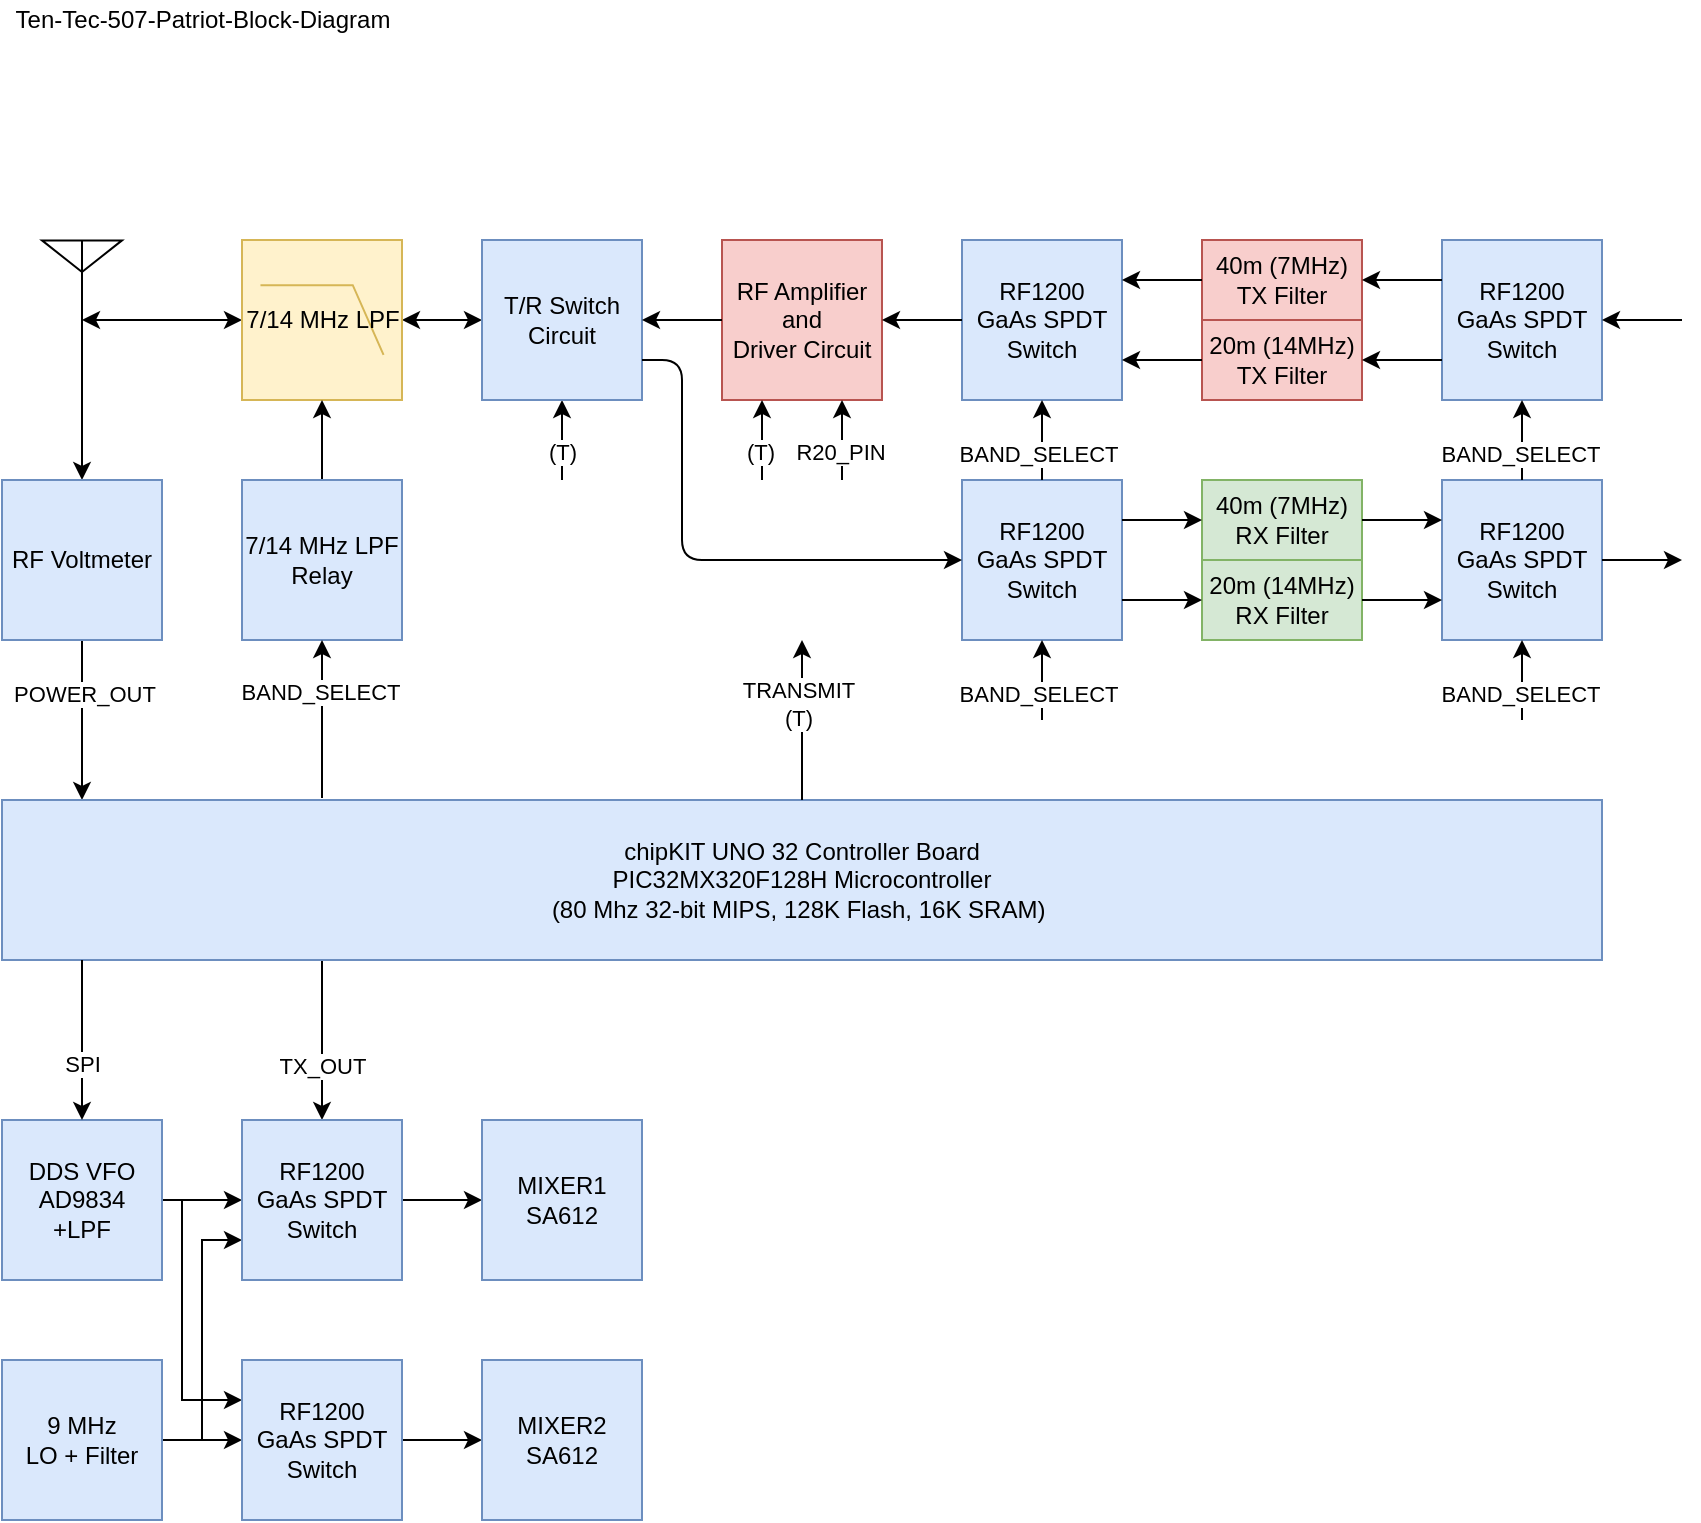 <mxfile version="14.6.9" type="github">
  <diagram id="lwmpdMCQCdkWiJBuIXJP" name="Page-1">
    <mxGraphModel dx="744" dy="422" grid="1" gridSize="10" guides="1" tooltips="1" connect="1" arrows="1" fold="1" page="1" pageScale="1" pageWidth="1100" pageHeight="850" math="0" shadow="0">
      <root>
        <mxCell id="0" />
        <mxCell id="1" parent="0" />
        <mxCell id="XAT848HMKwNp6zP7uulu-6" style="edgeStyle=orthogonalEdgeStyle;rounded=0;orthogonalLoop=1;jettySize=auto;html=1;exitX=0.5;exitY=1;exitDx=0;exitDy=0;exitPerimeter=0;entryX=0;entryY=0.5;entryDx=0;entryDy=0;entryPerimeter=0;startArrow=classic;startFill=1;" parent="1" source="XAT848HMKwNp6zP7uulu-4" target="XAT848HMKwNp6zP7uulu-5" edge="1">
          <mxGeometry relative="1" as="geometry">
            <Array as="points">
              <mxPoint x="120" y="200" />
              <mxPoint x="120" y="200" />
            </Array>
          </mxGeometry>
        </mxCell>
        <mxCell id="XAT848HMKwNp6zP7uulu-10" style="edgeStyle=orthogonalEdgeStyle;rounded=0;orthogonalLoop=1;jettySize=auto;html=1;exitX=0.5;exitY=1;exitDx=0;exitDy=0;exitPerimeter=0;entryX=0.5;entryY=0;entryDx=0;entryDy=0;startArrow=none;startFill=0;" parent="1" source="XAT848HMKwNp6zP7uulu-4" target="XAT848HMKwNp6zP7uulu-9" edge="1">
          <mxGeometry relative="1" as="geometry" />
        </mxCell>
        <mxCell id="XAT848HMKwNp6zP7uulu-4" value="" style="verticalLabelPosition=bottom;shadow=0;dashed=0;align=center;html=1;verticalAlign=top;shape=mxgraph.electrical.radio.aerial_-_antenna_2;" parent="1" vertex="1">
          <mxGeometry x="60" y="160" width="40" height="40" as="geometry" />
        </mxCell>
        <mxCell id="F5wr1Wprie8iEJpr7TkK-6" style="edgeStyle=orthogonalEdgeStyle;rounded=0;orthogonalLoop=1;jettySize=auto;html=1;exitX=1;exitY=0.5;exitDx=0;exitDy=0;exitPerimeter=0;entryX=0;entryY=0.444;entryDx=0;entryDy=0;entryPerimeter=0;startArrow=classic;startFill=1;" parent="1" source="XAT848HMKwNp6zP7uulu-5" edge="1">
          <mxGeometry relative="1" as="geometry">
            <mxPoint x="280" y="200" as="targetPoint" />
          </mxGeometry>
        </mxCell>
        <mxCell id="XAT848HMKwNp6zP7uulu-5" value="7/14 MHz LPF" style="verticalLabelPosition=middle;shadow=0;dashed=0;align=center;html=1;verticalAlign=middle;shape=mxgraph.electrical.logic_gates.lowpass_filter;labelPosition=center;fillColor=#fff2cc;strokeColor=#d6b656;" parent="1" vertex="1">
          <mxGeometry x="160" y="160" width="80" height="80" as="geometry" />
        </mxCell>
        <mxCell id="XAT848HMKwNp6zP7uulu-8" style="edgeStyle=orthogonalEdgeStyle;rounded=0;orthogonalLoop=1;jettySize=auto;html=1;exitX=0.5;exitY=0;exitDx=0;exitDy=0;entryX=0.5;entryY=1;entryDx=0;entryDy=0;entryPerimeter=0;startArrow=none;startFill=0;" parent="1" source="XAT848HMKwNp6zP7uulu-7" target="XAT848HMKwNp6zP7uulu-5" edge="1">
          <mxGeometry relative="1" as="geometry" />
        </mxCell>
        <mxCell id="XAT848HMKwNp6zP7uulu-7" value="7/14 MHz LPF&lt;br&gt;Relay" style="rounded=0;whiteSpace=wrap;html=1;fillColor=#dae8fc;strokeColor=#6c8ebf;" parent="1" vertex="1">
          <mxGeometry x="160" y="280" width="80" height="80" as="geometry" />
        </mxCell>
        <mxCell id="F5wr1Wprie8iEJpr7TkK-1" style="edgeStyle=orthogonalEdgeStyle;rounded=0;orthogonalLoop=1;jettySize=auto;html=1;exitX=0.5;exitY=1;exitDx=0;exitDy=0;startArrow=none;startFill=0;" parent="1" source="XAT848HMKwNp6zP7uulu-9" edge="1">
          <mxGeometry relative="1" as="geometry">
            <mxPoint x="80" y="440" as="targetPoint" />
          </mxGeometry>
        </mxCell>
        <mxCell id="F5wr1Wprie8iEJpr7TkK-4" value="POWER_OUT" style="edgeLabel;html=1;align=center;verticalAlign=middle;resizable=0;points=[];" parent="F5wr1Wprie8iEJpr7TkK-1" vertex="1" connectable="0">
          <mxGeometry x="0.245" relative="1" as="geometry">
            <mxPoint y="-23" as="offset" />
          </mxGeometry>
        </mxCell>
        <mxCell id="XAT848HMKwNp6zP7uulu-9" value="RF Voltmeter" style="rounded=0;whiteSpace=wrap;html=1;fillColor=#dae8fc;strokeColor=#6c8ebf;" parent="1" vertex="1">
          <mxGeometry x="40" y="280" width="80" height="80" as="geometry" />
        </mxCell>
        <mxCell id="lkbsZ71UeJXOmE8CEtJe-1" value="chipKIT UNO 32 Controller Board&lt;br&gt;PIC32MX320F128H Microcontroller&lt;br&gt;(80 Mhz 32-bit MIPS,&amp;nbsp;128K Flash, 16K SRAM)&amp;nbsp;" style="rounded=0;whiteSpace=wrap;html=1;fillColor=#dae8fc;strokeColor=#6c8ebf;" parent="1" vertex="1">
          <mxGeometry x="40" y="440" width="800" height="80" as="geometry" />
        </mxCell>
        <mxCell id="F5wr1Wprie8iEJpr7TkK-2" value="" style="endArrow=classic;html=1;entryX=0.5;entryY=1;entryDx=0;entryDy=0;" parent="1" target="XAT848HMKwNp6zP7uulu-7" edge="1">
          <mxGeometry width="50" height="50" relative="1" as="geometry">
            <mxPoint x="200" y="439" as="sourcePoint" />
            <mxPoint x="410" y="330" as="targetPoint" />
          </mxGeometry>
        </mxCell>
        <mxCell id="F5wr1Wprie8iEJpr7TkK-3" value="BAND_SELECT" style="edgeLabel;html=1;align=center;verticalAlign=middle;resizable=0;points=[];" parent="F5wr1Wprie8iEJpr7TkK-2" vertex="1" connectable="0">
          <mxGeometry x="-0.287" y="1" relative="1" as="geometry">
            <mxPoint y="-25" as="offset" />
          </mxGeometry>
        </mxCell>
        <mxCell id="F5wr1Wprie8iEJpr7TkK-8" value="" style="endArrow=classic;html=1;entryX=0.5;entryY=1;entryDx=0;entryDy=0;" parent="1" target="F5wr1Wprie8iEJpr7TkK-9" edge="1">
          <mxGeometry width="50" height="50" relative="1" as="geometry">
            <mxPoint x="320" y="280" as="sourcePoint" />
            <mxPoint x="320" y="250" as="targetPoint" />
          </mxGeometry>
        </mxCell>
        <mxCell id="F5wr1Wprie8iEJpr7TkK-10" value="(T)" style="edgeLabel;html=1;align=center;verticalAlign=middle;resizable=0;points=[];" parent="F5wr1Wprie8iEJpr7TkK-8" vertex="1" connectable="0">
          <mxGeometry x="-0.728" relative="1" as="geometry">
            <mxPoint y="-9" as="offset" />
          </mxGeometry>
        </mxCell>
        <mxCell id="F5wr1Wprie8iEJpr7TkK-9" value="T/R Switch&lt;br&gt;Circuit" style="rounded=0;whiteSpace=wrap;html=1;fillColor=#dae8fc;strokeColor=#6c8ebf;" parent="1" vertex="1">
          <mxGeometry x="280" y="160" width="80" height="80" as="geometry" />
        </mxCell>
        <mxCell id="F5wr1Wprie8iEJpr7TkK-11" value="Ten-Tec-507-Patriot-Block-Diagram" style="text;html=1;resizable=0;autosize=1;align=center;verticalAlign=middle;points=[];fillColor=none;strokeColor=none;rounded=0;" parent="1" vertex="1">
          <mxGeometry x="40" y="40" width="200" height="20" as="geometry" />
        </mxCell>
        <mxCell id="F5wr1Wprie8iEJpr7TkK-12" value="RF Amplifier&lt;br&gt;and&lt;br&gt;Driver Circuit" style="rounded=0;whiteSpace=wrap;html=1;fillColor=#f8cecc;strokeColor=#b85450;" parent="1" vertex="1">
          <mxGeometry x="400" y="160" width="80" height="80" as="geometry" />
        </mxCell>
        <mxCell id="F5wr1Wprie8iEJpr7TkK-13" value="40m (7MHz)&lt;br&gt;TX Filter" style="rounded=0;whiteSpace=wrap;html=1;fillColor=#f8cecc;strokeColor=#b85450;" parent="1" vertex="1">
          <mxGeometry x="640" y="160" width="80" height="40" as="geometry" />
        </mxCell>
        <mxCell id="F5wr1Wprie8iEJpr7TkK-14" value="20m (14MHz)&lt;br&gt;TX Filter" style="rounded=0;whiteSpace=wrap;html=1;fillColor=#f8cecc;strokeColor=#b85450;" parent="1" vertex="1">
          <mxGeometry x="640" y="200" width="80" height="40" as="geometry" />
        </mxCell>
        <mxCell id="F5wr1Wprie8iEJpr7TkK-15" value="40m (7MHz)&lt;br&gt;RX Filter" style="rounded=0;whiteSpace=wrap;html=1;fillColor=#d5e8d4;strokeColor=#82b366;" parent="1" vertex="1">
          <mxGeometry x="640" y="280" width="80" height="40" as="geometry" />
        </mxCell>
        <mxCell id="F5wr1Wprie8iEJpr7TkK-16" value="20m (14MHz)&lt;br&gt;RX Filter" style="rounded=0;whiteSpace=wrap;html=1;fillColor=#d5e8d4;strokeColor=#82b366;" parent="1" vertex="1">
          <mxGeometry x="640" y="320" width="80" height="40" as="geometry" />
        </mxCell>
        <mxCell id="F5wr1Wprie8iEJpr7TkK-17" value="RF1200&lt;br&gt;GaAs&amp;nbsp;SPDT&lt;br&gt;Switch" style="rounded=0;whiteSpace=wrap;html=1;fillColor=#dae8fc;strokeColor=#6c8ebf;" parent="1" vertex="1">
          <mxGeometry x="520" y="160" width="80" height="80" as="geometry" />
        </mxCell>
        <mxCell id="F5wr1Wprie8iEJpr7TkK-18" value="RF1200&lt;br&gt;GaAs&amp;nbsp;SPDT&lt;br&gt;Switch" style="rounded=0;whiteSpace=wrap;html=1;fillColor=#dae8fc;strokeColor=#6c8ebf;" parent="1" vertex="1">
          <mxGeometry x="520" y="280" width="80" height="80" as="geometry" />
        </mxCell>
        <mxCell id="F5wr1Wprie8iEJpr7TkK-19" value="RF1200&lt;br&gt;GaAs&amp;nbsp;SPDT&lt;br&gt;Switch" style="rounded=0;whiteSpace=wrap;html=1;fillColor=#dae8fc;strokeColor=#6c8ebf;" parent="1" vertex="1">
          <mxGeometry x="760" y="160" width="80" height="80" as="geometry" />
        </mxCell>
        <mxCell id="F5wr1Wprie8iEJpr7TkK-20" value="RF1200&lt;br&gt;GaAs&amp;nbsp;SPDT&lt;br&gt;Switch" style="rounded=0;whiteSpace=wrap;html=1;fillColor=#dae8fc;strokeColor=#6c8ebf;" parent="1" vertex="1">
          <mxGeometry x="760" y="280" width="80" height="80" as="geometry" />
        </mxCell>
        <mxCell id="F5wr1Wprie8iEJpr7TkK-21" value="" style="endArrow=classic;html=1;exitX=1;exitY=0.75;exitDx=0;exitDy=0;entryX=0;entryY=0.5;entryDx=0;entryDy=0;" parent="1" source="F5wr1Wprie8iEJpr7TkK-9" target="F5wr1Wprie8iEJpr7TkK-18" edge="1">
          <mxGeometry width="50" height="50" relative="1" as="geometry">
            <mxPoint x="630" y="360" as="sourcePoint" />
            <mxPoint x="680" y="310" as="targetPoint" />
            <Array as="points">
              <mxPoint x="380" y="220" />
              <mxPoint x="380" y="320" />
            </Array>
          </mxGeometry>
        </mxCell>
        <mxCell id="F5wr1Wprie8iEJpr7TkK-22" value="" style="endArrow=classic;html=1;entryX=1;entryY=0.5;entryDx=0;entryDy=0;exitX=0;exitY=0.5;exitDx=0;exitDy=0;" parent="1" source="F5wr1Wprie8iEJpr7TkK-12" target="F5wr1Wprie8iEJpr7TkK-9" edge="1">
          <mxGeometry width="50" height="50" relative="1" as="geometry">
            <mxPoint x="630" y="360" as="sourcePoint" />
            <mxPoint x="680" y="310" as="targetPoint" />
          </mxGeometry>
        </mxCell>
        <mxCell id="F5wr1Wprie8iEJpr7TkK-23" value="" style="endArrow=classic;html=1;entryX=1;entryY=0.5;entryDx=0;entryDy=0;exitX=0;exitY=0.5;exitDx=0;exitDy=0;" parent="1" source="F5wr1Wprie8iEJpr7TkK-17" target="F5wr1Wprie8iEJpr7TkK-12" edge="1">
          <mxGeometry width="50" height="50" relative="1" as="geometry">
            <mxPoint x="410" y="190" as="sourcePoint" />
            <mxPoint x="370" y="190" as="targetPoint" />
          </mxGeometry>
        </mxCell>
        <mxCell id="F5wr1Wprie8iEJpr7TkK-24" value="" style="endArrow=classic;html=1;entryX=1;entryY=0.25;entryDx=0;entryDy=0;exitX=0;exitY=0.5;exitDx=0;exitDy=0;" parent="1" source="F5wr1Wprie8iEJpr7TkK-13" target="F5wr1Wprie8iEJpr7TkK-17" edge="1">
          <mxGeometry width="50" height="50" relative="1" as="geometry">
            <mxPoint x="530" y="210" as="sourcePoint" />
            <mxPoint x="490" y="210" as="targetPoint" />
          </mxGeometry>
        </mxCell>
        <mxCell id="F5wr1Wprie8iEJpr7TkK-25" value="" style="endArrow=classic;html=1;entryX=1;entryY=0.75;entryDx=0;entryDy=0;exitX=0;exitY=0.5;exitDx=0;exitDy=0;" parent="1" source="F5wr1Wprie8iEJpr7TkK-14" target="F5wr1Wprie8iEJpr7TkK-17" edge="1">
          <mxGeometry width="50" height="50" relative="1" as="geometry">
            <mxPoint x="650" y="230" as="sourcePoint" />
            <mxPoint x="610" y="230" as="targetPoint" />
          </mxGeometry>
        </mxCell>
        <mxCell id="F5wr1Wprie8iEJpr7TkK-26" value="" style="endArrow=classic;html=1;entryX=0;entryY=0.5;entryDx=0;entryDy=0;exitX=1;exitY=0.25;exitDx=0;exitDy=0;" parent="1" source="F5wr1Wprie8iEJpr7TkK-18" target="F5wr1Wprie8iEJpr7TkK-15" edge="1">
          <mxGeometry width="50" height="50" relative="1" as="geometry">
            <mxPoint x="630" y="360" as="sourcePoint" />
            <mxPoint x="680" y="310" as="targetPoint" />
          </mxGeometry>
        </mxCell>
        <mxCell id="F5wr1Wprie8iEJpr7TkK-27" value="" style="endArrow=classic;html=1;entryX=0;entryY=0.5;entryDx=0;entryDy=0;exitX=1;exitY=0.75;exitDx=0;exitDy=0;" parent="1" source="F5wr1Wprie8iEJpr7TkK-18" target="F5wr1Wprie8iEJpr7TkK-16" edge="1">
          <mxGeometry width="50" height="50" relative="1" as="geometry">
            <mxPoint x="610" y="310" as="sourcePoint" />
            <mxPoint x="650" y="310" as="targetPoint" />
          </mxGeometry>
        </mxCell>
        <mxCell id="F5wr1Wprie8iEJpr7TkK-28" value="" style="endArrow=classic;html=1;exitX=0;exitY=0.25;exitDx=0;exitDy=0;entryX=1;entryY=0.5;entryDx=0;entryDy=0;" parent="1" source="F5wr1Wprie8iEJpr7TkK-19" target="F5wr1Wprie8iEJpr7TkK-13" edge="1">
          <mxGeometry width="50" height="50" relative="1" as="geometry">
            <mxPoint x="650" y="190" as="sourcePoint" />
            <mxPoint x="740" y="200" as="targetPoint" />
          </mxGeometry>
        </mxCell>
        <mxCell id="F5wr1Wprie8iEJpr7TkK-29" value="" style="endArrow=classic;html=1;entryX=1;entryY=0.5;entryDx=0;entryDy=0;exitX=0;exitY=0.75;exitDx=0;exitDy=0;" parent="1" source="F5wr1Wprie8iEJpr7TkK-19" target="F5wr1Wprie8iEJpr7TkK-14" edge="1">
          <mxGeometry width="50" height="50" relative="1" as="geometry">
            <mxPoint x="650" y="230" as="sourcePoint" />
            <mxPoint x="610" y="230" as="targetPoint" />
          </mxGeometry>
        </mxCell>
        <mxCell id="F5wr1Wprie8iEJpr7TkK-30" value="" style="endArrow=classic;html=1;entryX=0;entryY=0.25;entryDx=0;entryDy=0;exitX=1;exitY=0.5;exitDx=0;exitDy=0;" parent="1" source="F5wr1Wprie8iEJpr7TkK-15" target="F5wr1Wprie8iEJpr7TkK-20" edge="1">
          <mxGeometry width="50" height="50" relative="1" as="geometry">
            <mxPoint x="610" y="310" as="sourcePoint" />
            <mxPoint x="650" y="310" as="targetPoint" />
          </mxGeometry>
        </mxCell>
        <mxCell id="F5wr1Wprie8iEJpr7TkK-31" value="" style="endArrow=classic;html=1;entryX=0;entryY=0.75;entryDx=0;entryDy=0;exitX=1;exitY=0.5;exitDx=0;exitDy=0;" parent="1" source="F5wr1Wprie8iEJpr7TkK-16" target="F5wr1Wprie8iEJpr7TkK-20" edge="1">
          <mxGeometry width="50" height="50" relative="1" as="geometry">
            <mxPoint x="730" y="310" as="sourcePoint" />
            <mxPoint x="770" y="310" as="targetPoint" />
          </mxGeometry>
        </mxCell>
        <mxCell id="F5wr1Wprie8iEJpr7TkK-32" value="" style="endArrow=classic;html=1;entryX=0.25;entryY=1;entryDx=0;entryDy=0;" parent="1" target="F5wr1Wprie8iEJpr7TkK-12" edge="1">
          <mxGeometry width="50" height="50" relative="1" as="geometry">
            <mxPoint x="420" y="280" as="sourcePoint" />
            <mxPoint x="510" y="300" as="targetPoint" />
          </mxGeometry>
        </mxCell>
        <mxCell id="F5wr1Wprie8iEJpr7TkK-33" value="(T)" style="edgeLabel;html=1;align=center;verticalAlign=middle;resizable=0;points=[];" parent="F5wr1Wprie8iEJpr7TkK-32" vertex="1" connectable="0">
          <mxGeometry x="-0.441" y="1" relative="1" as="geometry">
            <mxPoint y="-3" as="offset" />
          </mxGeometry>
        </mxCell>
        <mxCell id="F5wr1Wprie8iEJpr7TkK-34" value="" style="endArrow=classic;html=1;exitX=0.5;exitY=0;exitDx=0;exitDy=0;" parent="1" source="lkbsZ71UeJXOmE8CEtJe-1" edge="1">
          <mxGeometry width="50" height="50" relative="1" as="geometry">
            <mxPoint x="460" y="350" as="sourcePoint" />
            <mxPoint x="440" y="360" as="targetPoint" />
          </mxGeometry>
        </mxCell>
        <mxCell id="F5wr1Wprie8iEJpr7TkK-35" value="TRANSMIT&lt;br&gt;(T)" style="edgeLabel;html=1;align=center;verticalAlign=middle;resizable=0;points=[];" parent="F5wr1Wprie8iEJpr7TkK-34" vertex="1" connectable="0">
          <mxGeometry x="0.559" y="2" relative="1" as="geometry">
            <mxPoint y="14" as="offset" />
          </mxGeometry>
        </mxCell>
        <mxCell id="F5wr1Wprie8iEJpr7TkK-36" value="" style="endArrow=classic;html=1;entryX=0.5;entryY=1;entryDx=0;entryDy=0;" parent="1" source="F5wr1Wprie8iEJpr7TkK-18" target="F5wr1Wprie8iEJpr7TkK-17" edge="1">
          <mxGeometry width="50" height="50" relative="1" as="geometry">
            <mxPoint x="460" y="340" as="sourcePoint" />
            <mxPoint x="510" y="290" as="targetPoint" />
          </mxGeometry>
        </mxCell>
        <mxCell id="F5wr1Wprie8iEJpr7TkK-38" value="BAND_SELECT" style="edgeLabel;html=1;align=center;verticalAlign=middle;resizable=0;points=[];" parent="F5wr1Wprie8iEJpr7TkK-36" vertex="1" connectable="0">
          <mxGeometry x="-0.473" y="2" relative="1" as="geometry">
            <mxPoint y="-3" as="offset" />
          </mxGeometry>
        </mxCell>
        <mxCell id="F5wr1Wprie8iEJpr7TkK-37" value="" style="endArrow=classic;html=1;entryX=0.5;entryY=1;entryDx=0;entryDy=0;exitX=0.5;exitY=0;exitDx=0;exitDy=0;" parent="1" source="F5wr1Wprie8iEJpr7TkK-20" target="F5wr1Wprie8iEJpr7TkK-19" edge="1">
          <mxGeometry width="50" height="50" relative="1" as="geometry">
            <mxPoint x="570" y="290" as="sourcePoint" />
            <mxPoint x="570" y="250" as="targetPoint" />
          </mxGeometry>
        </mxCell>
        <mxCell id="F5wr1Wprie8iEJpr7TkK-43" value="BAND_SELECT" style="edgeLabel;html=1;align=center;verticalAlign=middle;resizable=0;points=[];" parent="F5wr1Wprie8iEJpr7TkK-37" vertex="1" connectable="0">
          <mxGeometry x="-0.473" y="1" relative="1" as="geometry">
            <mxPoint y="-3" as="offset" />
          </mxGeometry>
        </mxCell>
        <mxCell id="F5wr1Wprie8iEJpr7TkK-39" value="" style="endArrow=classic;html=1;entryX=0.5;entryY=1;entryDx=0;entryDy=0;" parent="1" target="F5wr1Wprie8iEJpr7TkK-18" edge="1">
          <mxGeometry width="50" height="50" relative="1" as="geometry">
            <mxPoint x="560" y="400" as="sourcePoint" />
            <mxPoint x="570" y="250" as="targetPoint" />
          </mxGeometry>
        </mxCell>
        <mxCell id="F5wr1Wprie8iEJpr7TkK-40" value="BAND_SELECT" style="edgeLabel;html=1;align=center;verticalAlign=middle;resizable=0;points=[];" parent="F5wr1Wprie8iEJpr7TkK-39" vertex="1" connectable="0">
          <mxGeometry x="-0.473" y="2" relative="1" as="geometry">
            <mxPoint y="-3" as="offset" />
          </mxGeometry>
        </mxCell>
        <mxCell id="F5wr1Wprie8iEJpr7TkK-41" value="" style="endArrow=classic;html=1;entryX=0.75;entryY=1;entryDx=0;entryDy=0;" parent="1" target="F5wr1Wprie8iEJpr7TkK-12" edge="1">
          <mxGeometry width="50" height="50" relative="1" as="geometry">
            <mxPoint x="460" y="280" as="sourcePoint" />
            <mxPoint x="430" y="250" as="targetPoint" />
          </mxGeometry>
        </mxCell>
        <mxCell id="F5wr1Wprie8iEJpr7TkK-42" value="R20_PIN" style="edgeLabel;html=1;align=center;verticalAlign=middle;resizable=0;points=[];" parent="F5wr1Wprie8iEJpr7TkK-41" vertex="1" connectable="0">
          <mxGeometry x="-0.441" y="1" relative="1" as="geometry">
            <mxPoint y="-3" as="offset" />
          </mxGeometry>
        </mxCell>
        <mxCell id="F5wr1Wprie8iEJpr7TkK-44" value="" style="endArrow=classic;html=1;entryX=0.5;entryY=1;entryDx=0;entryDy=0;" parent="1" target="F5wr1Wprie8iEJpr7TkK-20" edge="1">
          <mxGeometry width="50" height="50" relative="1" as="geometry">
            <mxPoint x="800" y="400" as="sourcePoint" />
            <mxPoint x="800" y="370" as="targetPoint" />
          </mxGeometry>
        </mxCell>
        <mxCell id="F5wr1Wprie8iEJpr7TkK-45" value="BAND_SELECT" style="edgeLabel;html=1;align=center;verticalAlign=middle;resizable=0;points=[];" parent="F5wr1Wprie8iEJpr7TkK-44" vertex="1" connectable="0">
          <mxGeometry x="-0.473" y="1" relative="1" as="geometry">
            <mxPoint y="-3" as="offset" />
          </mxGeometry>
        </mxCell>
        <mxCell id="F5wr1Wprie8iEJpr7TkK-46" value="" style="endArrow=classic;html=1;exitX=1;exitY=0.5;exitDx=0;exitDy=0;" parent="1" source="F5wr1Wprie8iEJpr7TkK-20" edge="1">
          <mxGeometry width="50" height="50" relative="1" as="geometry">
            <mxPoint x="730" y="310" as="sourcePoint" />
            <mxPoint x="880" y="320" as="targetPoint" />
          </mxGeometry>
        </mxCell>
        <mxCell id="F5wr1Wprie8iEJpr7TkK-47" value="" style="endArrow=classic;html=1;entryX=1;entryY=0.5;entryDx=0;entryDy=0;" parent="1" target="F5wr1Wprie8iEJpr7TkK-19" edge="1">
          <mxGeometry width="50" height="50" relative="1" as="geometry">
            <mxPoint x="880" y="200" as="sourcePoint" />
            <mxPoint x="730" y="230" as="targetPoint" />
          </mxGeometry>
        </mxCell>
        <mxCell id="8RRBYLiyYnNJ3xKm89xo-4" style="edgeStyle=orthogonalEdgeStyle;rounded=0;orthogonalLoop=1;jettySize=auto;html=1;exitX=1;exitY=0.5;exitDx=0;exitDy=0;entryX=0;entryY=0.5;entryDx=0;entryDy=0;" edge="1" parent="1" source="eJrDLux8FKc1NTkCkt9h-1" target="8RRBYLiyYnNJ3xKm89xo-2">
          <mxGeometry relative="1" as="geometry" />
        </mxCell>
        <mxCell id="8RRBYLiyYnNJ3xKm89xo-5" style="edgeStyle=orthogonalEdgeStyle;rounded=0;orthogonalLoop=1;jettySize=auto;html=1;exitX=1;exitY=0.5;exitDx=0;exitDy=0;entryX=0;entryY=0.25;entryDx=0;entryDy=0;" edge="1" parent="1" source="eJrDLux8FKc1NTkCkt9h-1" target="8RRBYLiyYnNJ3xKm89xo-3">
          <mxGeometry relative="1" as="geometry">
            <Array as="points">
              <mxPoint x="130" y="640" />
              <mxPoint x="130" y="740" />
            </Array>
          </mxGeometry>
        </mxCell>
        <mxCell id="eJrDLux8FKc1NTkCkt9h-1" value="DDS VFO&lt;br&gt;AD9834&lt;br&gt;+LPF" style="rounded=0;whiteSpace=wrap;html=1;fillColor=#dae8fc;strokeColor=#6c8ebf;" parent="1" vertex="1">
          <mxGeometry x="40" y="600" width="80" height="80" as="geometry" />
        </mxCell>
        <mxCell id="eJrDLux8FKc1NTkCkt9h-2" value="" style="endArrow=classic;html=1;entryX=0.5;entryY=0;entryDx=0;entryDy=0;" parent="1" target="eJrDLux8FKc1NTkCkt9h-1" edge="1">
          <mxGeometry width="50" height="50" relative="1" as="geometry">
            <mxPoint x="80" y="520" as="sourcePoint" />
            <mxPoint x="220" y="550" as="targetPoint" />
          </mxGeometry>
        </mxCell>
        <mxCell id="eJrDLux8FKc1NTkCkt9h-3" value="SPI" style="edgeLabel;html=1;align=center;verticalAlign=middle;resizable=0;points=[];" parent="eJrDLux8FKc1NTkCkt9h-2" vertex="1" connectable="0">
          <mxGeometry x="0.375" relative="1" as="geometry">
            <mxPoint y="-3" as="offset" />
          </mxGeometry>
        </mxCell>
        <mxCell id="8RRBYLiyYnNJ3xKm89xo-6" style="edgeStyle=orthogonalEdgeStyle;rounded=0;orthogonalLoop=1;jettySize=auto;html=1;exitX=1;exitY=0.5;exitDx=0;exitDy=0;entryX=0;entryY=0.5;entryDx=0;entryDy=0;" edge="1" parent="1" source="8RRBYLiyYnNJ3xKm89xo-1" target="8RRBYLiyYnNJ3xKm89xo-3">
          <mxGeometry relative="1" as="geometry" />
        </mxCell>
        <mxCell id="8RRBYLiyYnNJ3xKm89xo-7" style="edgeStyle=orthogonalEdgeStyle;rounded=0;orthogonalLoop=1;jettySize=auto;html=1;exitX=1;exitY=0.5;exitDx=0;exitDy=0;entryX=0;entryY=0.75;entryDx=0;entryDy=0;" edge="1" parent="1" source="8RRBYLiyYnNJ3xKm89xo-1" target="8RRBYLiyYnNJ3xKm89xo-2">
          <mxGeometry relative="1" as="geometry" />
        </mxCell>
        <mxCell id="8RRBYLiyYnNJ3xKm89xo-1" value="9 MHz&lt;br&gt;LO + Filter" style="rounded=0;whiteSpace=wrap;html=1;fillColor=#dae8fc;strokeColor=#6c8ebf;" vertex="1" parent="1">
          <mxGeometry x="40" y="720" width="80" height="80" as="geometry" />
        </mxCell>
        <mxCell id="8RRBYLiyYnNJ3xKm89xo-10" style="edgeStyle=orthogonalEdgeStyle;rounded=0;orthogonalLoop=1;jettySize=auto;html=1;exitX=1;exitY=0.5;exitDx=0;exitDy=0;entryX=0;entryY=0.5;entryDx=0;entryDy=0;" edge="1" parent="1" source="8RRBYLiyYnNJ3xKm89xo-2" target="8RRBYLiyYnNJ3xKm89xo-8">
          <mxGeometry relative="1" as="geometry" />
        </mxCell>
        <mxCell id="8RRBYLiyYnNJ3xKm89xo-12" style="edgeStyle=orthogonalEdgeStyle;rounded=0;orthogonalLoop=1;jettySize=auto;html=1;exitX=0.2;exitY=1.006;exitDx=0;exitDy=0;entryX=0.5;entryY=0;entryDx=0;entryDy=0;exitPerimeter=0;" edge="1" parent="1" source="lkbsZ71UeJXOmE8CEtJe-1" target="8RRBYLiyYnNJ3xKm89xo-2">
          <mxGeometry relative="1" as="geometry" />
        </mxCell>
        <mxCell id="8RRBYLiyYnNJ3xKm89xo-13" value="TX_OUT" style="edgeLabel;html=1;align=center;verticalAlign=middle;resizable=0;points=[];" vertex="1" connectable="0" parent="8RRBYLiyYnNJ3xKm89xo-12">
          <mxGeometry x="0.721" relative="1" as="geometry">
            <mxPoint y="-16" as="offset" />
          </mxGeometry>
        </mxCell>
        <mxCell id="8RRBYLiyYnNJ3xKm89xo-2" value="RF1200&lt;br&gt;GaAs&amp;nbsp;SPDT&lt;br&gt;Switch" style="rounded=0;whiteSpace=wrap;html=1;fillColor=#dae8fc;strokeColor=#6c8ebf;" vertex="1" parent="1">
          <mxGeometry x="160" y="600" width="80" height="80" as="geometry" />
        </mxCell>
        <mxCell id="8RRBYLiyYnNJ3xKm89xo-11" style="edgeStyle=orthogonalEdgeStyle;rounded=0;orthogonalLoop=1;jettySize=auto;html=1;exitX=1;exitY=0.5;exitDx=0;exitDy=0;entryX=0;entryY=0.5;entryDx=0;entryDy=0;" edge="1" parent="1" source="8RRBYLiyYnNJ3xKm89xo-3" target="8RRBYLiyYnNJ3xKm89xo-9">
          <mxGeometry relative="1" as="geometry" />
        </mxCell>
        <mxCell id="8RRBYLiyYnNJ3xKm89xo-3" value="RF1200&lt;br&gt;GaAs&amp;nbsp;SPDT&lt;br&gt;Switch" style="rounded=0;whiteSpace=wrap;html=1;fillColor=#dae8fc;strokeColor=#6c8ebf;" vertex="1" parent="1">
          <mxGeometry x="160" y="720" width="80" height="80" as="geometry" />
        </mxCell>
        <mxCell id="8RRBYLiyYnNJ3xKm89xo-8" value="MIXER1&lt;br&gt;SA612" style="rounded=0;whiteSpace=wrap;html=1;fillColor=#dae8fc;strokeColor=#6c8ebf;" vertex="1" parent="1">
          <mxGeometry x="280" y="600" width="80" height="80" as="geometry" />
        </mxCell>
        <mxCell id="8RRBYLiyYnNJ3xKm89xo-9" value="MIXER2&lt;br&gt;SA612" style="rounded=0;whiteSpace=wrap;html=1;fillColor=#dae8fc;strokeColor=#6c8ebf;" vertex="1" parent="1">
          <mxGeometry x="280" y="720" width="80" height="80" as="geometry" />
        </mxCell>
      </root>
    </mxGraphModel>
  </diagram>
</mxfile>
